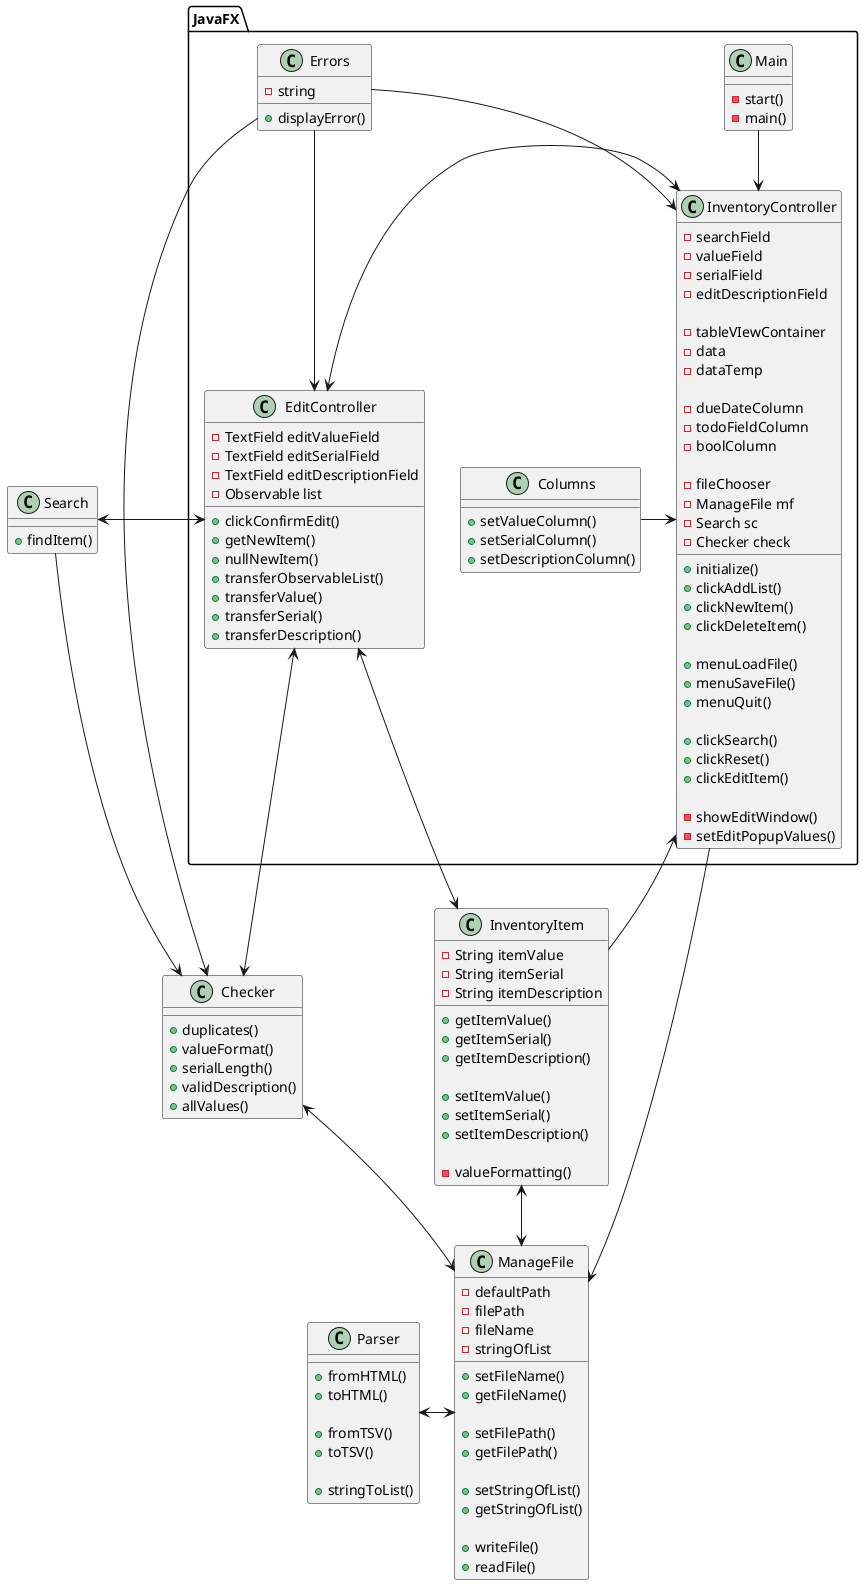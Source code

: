 @startuml
'https://plantuml.com/class-diagram

class JavaFX.Main {
    -start()
    -main()
}

class Checker {
    +duplicates()
    +valueFormat()
    +serialLength()
    +validDescription()
    +allValues()
}

class JavaFX.Columns {
    +setValueColumn()
    +setSerialColumn()
    +setDescriptionColumn()
}

class JavaFX.EditController {
    -TextField editValueField
    -TextField editSerialField
    -TextField editDescriptionField
    -Observable list

    +clickConfirmEdit()
    +getNewItem()
    +nullNewItem()
    +transferObservableList()
    +transferValue()
    +transferSerial()
    +transferDescription()
}

class JavaFX.Errors {
    -string
    +displayError()
}

class JavaFX.InventoryController {

	-searchField
	-valueField
	-serialField
	-editDescriptionField

	-tableVIewContainer
	-data
	-dataTemp

	-dueDateColumn
	-todoFieldColumn
	-boolColumn

	-fileChooser
	-ManageFile mf
	-Search sc
	-Checker check

    +initialize()
    +clickAddList()
    +clickNewItem()
    +clickDeleteItem()

    +menuLoadFile()
    +menuSaveFile()
    +menuQuit()

    +clickSearch()
    +clickReset()
    +clickEditItem()

    -showEditWindow()
    -setEditPopupValues()

}

class InventoryItem {

    -String itemValue
    -String itemSerial
    -String itemDescription

    +getItemValue()
    +getItemSerial()
    +getItemDescription()

    +setItemValue()
    +setItemSerial()
    +setItemDescription()

    - valueFormatting()

}

class ManageFile {

    -defaultPath
    -filePath
    -fileName
    -stringOfList

    +setFileName()
    +getFileName()

    +setFilePath()
    +getFilePath()

    +setStringOfList()
    +getStringOfList()

    +writeFile()
    +readFile()
}

class Parser {
    +fromHTML()
    +toHTML()

    +fromTSV()
    +toTSV()

    +stringToList()
}

class Search {
    +findItem()
}


JavaFX.Main ==> JavaFX.InventoryController

JavaFX.InventoryController ==> ManageFile
JavaFX.Columns => JavaFX.InventoryController
JavaFX.InventoryController <=> JavaFX.EditController
JavaFX.Errors ==> JavaFX.InventoryController
JavaFX.Errors ==> JavaFX.EditController
JavaFX.Errors ==> Checker
JavaFX.InventoryController <== InventoryItem
JavaFX.EditController <=> Search
JavaFX.EditController <==> Checker
JavaFX.EditController <==> InventoryItem

InventoryItem <-> ManageFile

Checker <--> ManageFile
Search -> Checker

Parser <-> ManageFile






@enduml